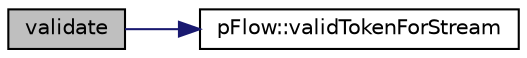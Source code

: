 digraph "validate"
{
 // LATEX_PDF_SIZE
  edge [fontname="Helvetica",fontsize="10",labelfontname="Helvetica",labelfontsize="10"];
  node [fontname="Helvetica",fontsize="10",shape=record];
  rankdir="LR";
  Node1 [label="validate",height=0.2,width=0.4,color="black", fillcolor="grey75", style="filled", fontcolor="black",tooltip="check for valid tokens in the tokenList"];
  Node1 -> Node2 [color="midnightblue",fontsize="10",style="solid",fontname="Helvetica"];
  Node2 [label="pFlow::validTokenForStream",height=0.2,width=0.4,color="black", fillcolor="white", style="filled",URL="$namespacepFlow.html#a0a312db11262484e0216af6c618d43dc",tooltip="Is tok a valid token for this stream?"];
}
